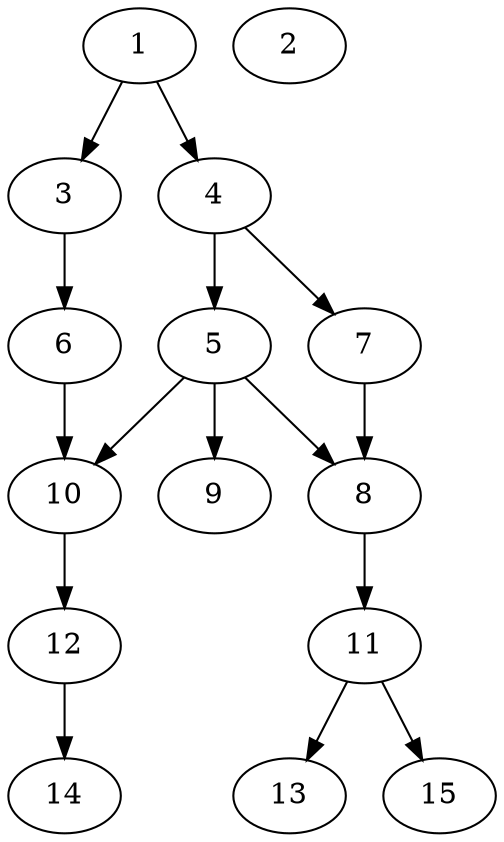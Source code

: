 // DAG automatically generated by daggen at Thu Oct  3 13:59:26 2019
// ./daggen --dot -n 15 --ccr 0.5 --fat 0.5 --regular 0.7 --density 0.5 --mindata 5242880 --maxdata 52428800 
digraph G {
  1 [size="52137984", alpha="0.20", expect_size="26068992"] 
  1 -> 3 [size ="26068992"]
  1 -> 4 [size ="26068992"]
  2 [size="78993408", alpha="0.13", expect_size="39496704"] 
  3 [size="47196160", alpha="0.05", expect_size="23598080"] 
  3 -> 6 [size ="23598080"]
  4 [size="54177792", alpha="0.07", expect_size="27088896"] 
  4 -> 5 [size ="27088896"]
  4 -> 7 [size ="27088896"]
  5 [size="70672384", alpha="0.01", expect_size="35336192"] 
  5 -> 8 [size ="35336192"]
  5 -> 9 [size ="35336192"]
  5 -> 10 [size ="35336192"]
  6 [size="55236608", alpha="0.01", expect_size="27618304"] 
  6 -> 10 [size ="27618304"]
  7 [size="45156352", alpha="0.17", expect_size="22578176"] 
  7 -> 8 [size ="22578176"]
  8 [size="95043584", alpha="0.02", expect_size="47521792"] 
  8 -> 11 [size ="47521792"]
  9 [size="50542592", alpha="0.08", expect_size="25271296"] 
  10 [size="99360768", alpha="0.18", expect_size="49680384"] 
  10 -> 12 [size ="49680384"]
  11 [size="77131776", alpha="0.02", expect_size="38565888"] 
  11 -> 13 [size ="38565888"]
  11 -> 15 [size ="38565888"]
  12 [size="74846208", alpha="0.12", expect_size="37423104"] 
  12 -> 14 [size ="37423104"]
  13 [size="43028480", alpha="0.01", expect_size="21514240"] 
  14 [size="65019904", alpha="0.13", expect_size="32509952"] 
  15 [size="97210368", alpha="0.02", expect_size="48605184"] 
}
